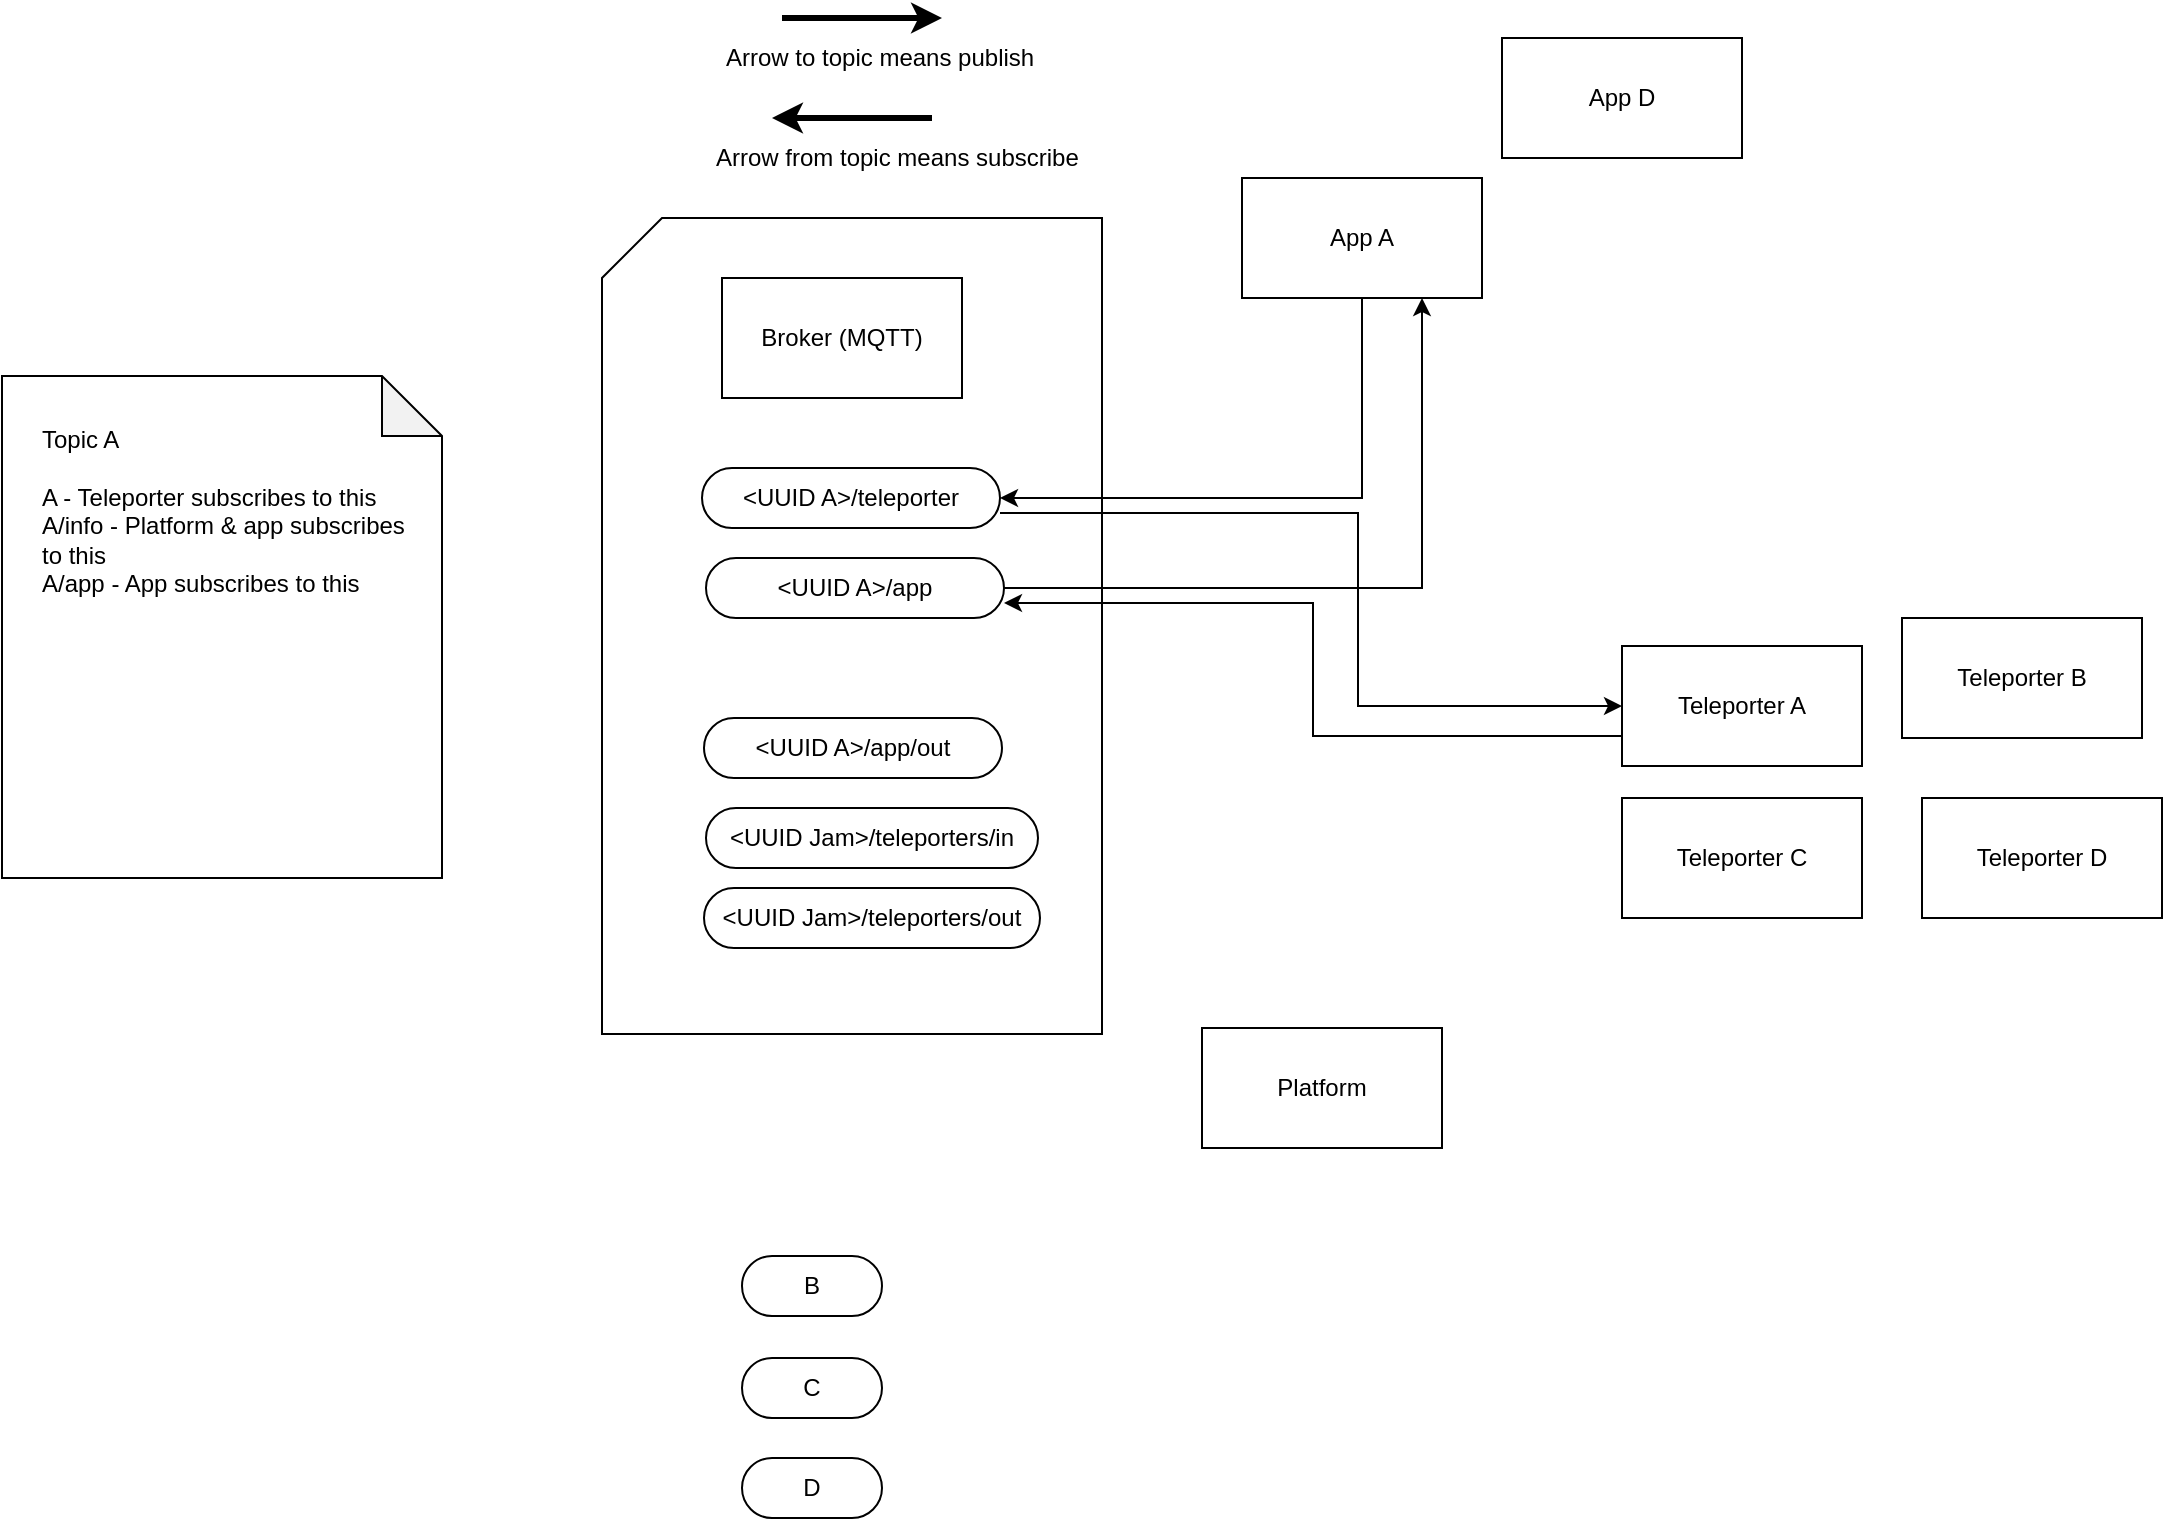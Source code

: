 <mxfile version="11.2.5" type="device" pages="1"><diagram id="UdviYe5Pt8xO4VMzyzHm" name="Page-1"><mxGraphModel dx="1933" dy="974" grid="0" gridSize="10" guides="1" tooltips="1" connect="1" arrows="1" fold="1" page="1" pageScale="1" pageWidth="827" pageHeight="1169" math="0" shadow="0"><root><mxCell id="0"/><mxCell id="1" parent="0"/><mxCell id="TOQHPkP0blIuPyKVJgzS-26" value="" style="shape=card;whiteSpace=wrap;html=1;" vertex="1" parent="1"><mxGeometry x="70" y="370" width="250" height="408" as="geometry"/></mxCell><mxCell id="TOQHPkP0blIuPyKVJgzS-1" value="Broker (MQTT)" style="rounded=0;whiteSpace=wrap;html=1;" vertex="1" parent="1"><mxGeometry x="130" y="400" width="120" height="60" as="geometry"/></mxCell><mxCell id="TOQHPkP0blIuPyKVJgzS-66" style="edgeStyle=orthogonalEdgeStyle;rounded=0;orthogonalLoop=1;jettySize=auto;html=1;exitX=0;exitY=0.75;exitDx=0;exitDy=0;entryX=1;entryY=0.75;entryDx=0;entryDy=0;strokeWidth=1;" edge="1" parent="1" source="TOQHPkP0blIuPyKVJgzS-2" target="TOQHPkP0blIuPyKVJgzS-37"><mxGeometry relative="1" as="geometry"/></mxCell><mxCell id="TOQHPkP0blIuPyKVJgzS-2" value="Teleporter A" style="rounded=0;whiteSpace=wrap;html=1;" vertex="1" parent="1"><mxGeometry x="580" y="584" width="120" height="60" as="geometry"/></mxCell><mxCell id="TOQHPkP0blIuPyKVJgzS-3" value="Teleporter B" style="rounded=0;whiteSpace=wrap;html=1;" vertex="1" parent="1"><mxGeometry x="720" y="570" width="120" height="60" as="geometry"/></mxCell><mxCell id="TOQHPkP0blIuPyKVJgzS-4" value="Teleporter D" style="rounded=0;whiteSpace=wrap;html=1;" vertex="1" parent="1"><mxGeometry x="730" y="660" width="120" height="60" as="geometry"/></mxCell><mxCell id="TOQHPkP0blIuPyKVJgzS-5" value="Teleporter C" style="rounded=0;whiteSpace=wrap;html=1;" vertex="1" parent="1"><mxGeometry x="580" y="660" width="120" height="60" as="geometry"/></mxCell><mxCell id="TOQHPkP0blIuPyKVJgzS-6" value="Platform" style="rounded=0;whiteSpace=wrap;html=1;" vertex="1" parent="1"><mxGeometry x="370" y="775" width="120" height="60" as="geometry"/></mxCell><mxCell id="TOQHPkP0blIuPyKVJgzS-7" value="App D" style="rounded=0;whiteSpace=wrap;html=1;" vertex="1" parent="1"><mxGeometry x="520" y="280" width="120" height="60" as="geometry"/></mxCell><mxCell id="TOQHPkP0blIuPyKVJgzS-62" style="edgeStyle=orthogonalEdgeStyle;rounded=0;orthogonalLoop=1;jettySize=auto;html=1;exitX=0.5;exitY=1;exitDx=0;exitDy=0;entryX=1;entryY=0.5;entryDx=0;entryDy=0;strokeWidth=1;" edge="1" parent="1" source="TOQHPkP0blIuPyKVJgzS-8" target="TOQHPkP0blIuPyKVJgzS-20"><mxGeometry relative="1" as="geometry"/></mxCell><mxCell id="TOQHPkP0blIuPyKVJgzS-8" value="App A" style="rounded=0;whiteSpace=wrap;html=1;" vertex="1" parent="1"><mxGeometry x="390" y="350" width="120" height="60" as="geometry"/></mxCell><mxCell id="TOQHPkP0blIuPyKVJgzS-64" style="edgeStyle=orthogonalEdgeStyle;rounded=0;orthogonalLoop=1;jettySize=auto;html=1;exitX=1;exitY=0.75;exitDx=0;exitDy=0;entryX=0;entryY=0.5;entryDx=0;entryDy=0;strokeWidth=1;" edge="1" parent="1" source="TOQHPkP0blIuPyKVJgzS-20" target="TOQHPkP0blIuPyKVJgzS-2"><mxGeometry relative="1" as="geometry"><Array as="points"><mxPoint x="448" y="518"/><mxPoint x="448" y="614"/></Array></mxGeometry></mxCell><mxCell id="TOQHPkP0blIuPyKVJgzS-20" value="&amp;lt;UUID A&amp;gt;/teleporter" style="rounded=1;whiteSpace=wrap;html=1;arcSize=50;" vertex="1" parent="1"><mxGeometry x="120" y="495" width="149" height="30" as="geometry"/></mxCell><mxCell id="TOQHPkP0blIuPyKVJgzS-21" value="B" style="rounded=1;whiteSpace=wrap;html=1;arcSize=50;" vertex="1" parent="1"><mxGeometry x="140" y="889" width="70" height="30" as="geometry"/></mxCell><mxCell id="TOQHPkP0blIuPyKVJgzS-24" value="D" style="rounded=1;whiteSpace=wrap;html=1;arcSize=50;" vertex="1" parent="1"><mxGeometry x="140" y="990" width="70" height="30" as="geometry"/></mxCell><mxCell id="TOQHPkP0blIuPyKVJgzS-25" value="C" style="rounded=1;whiteSpace=wrap;html=1;arcSize=50;" vertex="1" parent="1"><mxGeometry x="140" y="940" width="70" height="30" as="geometry"/></mxCell><mxCell id="TOQHPkP0blIuPyKVJgzS-35" value="Topic A&lt;br&gt;&lt;br&gt;A - Teleporter subscribes to this&lt;br&gt;A/info - Platform &amp;amp; app subscribes to this&lt;br&gt;A/app - App subscribes to this&lt;br&gt;" style="shape=note;whiteSpace=wrap;html=1;backgroundOutline=1;darkOpacity=0.05;verticalAlign=top;align=left;spacing=20;" vertex="1" parent="1"><mxGeometry x="-230" y="449" width="220" height="251" as="geometry"/></mxCell><mxCell id="TOQHPkP0blIuPyKVJgzS-67" style="edgeStyle=orthogonalEdgeStyle;rounded=0;orthogonalLoop=1;jettySize=auto;html=1;exitX=1;exitY=0.5;exitDx=0;exitDy=0;entryX=0.75;entryY=1;entryDx=0;entryDy=0;strokeWidth=1;" edge="1" parent="1" source="TOQHPkP0blIuPyKVJgzS-37" target="TOQHPkP0blIuPyKVJgzS-8"><mxGeometry relative="1" as="geometry"/></mxCell><mxCell id="TOQHPkP0blIuPyKVJgzS-37" value="&amp;lt;UUID A&amp;gt;/app" style="rounded=1;whiteSpace=wrap;html=1;arcSize=50;" vertex="1" parent="1"><mxGeometry x="122" y="540" width="149" height="30" as="geometry"/></mxCell><mxCell id="TOQHPkP0blIuPyKVJgzS-57" value="" style="group" vertex="1" connectable="0" parent="1"><mxGeometry x="125" y="270" width="200" height="80" as="geometry"/></mxCell><mxCell id="TOQHPkP0blIuPyKVJgzS-53" value="" style="endArrow=classic;html=1;strokeWidth=3;" edge="1" parent="TOQHPkP0blIuPyKVJgzS-57"><mxGeometry width="50" height="50" relative="1" as="geometry"><mxPoint x="110" y="50" as="sourcePoint"/><mxPoint x="30" y="50" as="targetPoint"/></mxGeometry></mxCell><mxCell id="TOQHPkP0blIuPyKVJgzS-54" value="Arrow from topic means subscribe" style="text;html=1;resizable=0;points=[];autosize=1;align=left;verticalAlign=top;spacingTop=-4;" vertex="1" parent="TOQHPkP0blIuPyKVJgzS-57"><mxGeometry y="60" width="200" height="20" as="geometry"/></mxCell><mxCell id="TOQHPkP0blIuPyKVJgzS-51" value="" style="endArrow=classic;html=1;strokeWidth=3;" edge="1" parent="TOQHPkP0blIuPyKVJgzS-57"><mxGeometry width="50" height="50" relative="1" as="geometry"><mxPoint x="35" as="sourcePoint"/><mxPoint x="115" as="targetPoint"/></mxGeometry></mxCell><mxCell id="TOQHPkP0blIuPyKVJgzS-52" value="Arrow to topic means publish" style="text;html=1;resizable=0;points=[];autosize=1;align=left;verticalAlign=top;spacingTop=-4;" vertex="1" parent="TOQHPkP0blIuPyKVJgzS-57"><mxGeometry x="5" y="10" width="170" height="20" as="geometry"/></mxCell><mxCell id="TOQHPkP0blIuPyKVJgzS-59" value="&amp;lt;UUID A&amp;gt;/app/out" style="rounded=1;whiteSpace=wrap;html=1;arcSize=50;" vertex="1" parent="1"><mxGeometry x="121" y="620" width="149" height="30" as="geometry"/></mxCell><mxCell id="TOQHPkP0blIuPyKVJgzS-60" value="&amp;lt;UUID Jam&amp;gt;/teleporters/in" style="rounded=1;whiteSpace=wrap;html=1;arcSize=50;" vertex="1" parent="1"><mxGeometry x="122" y="665" width="166" height="30" as="geometry"/></mxCell><mxCell id="TOQHPkP0blIuPyKVJgzS-61" value="&amp;lt;UUID Jam&amp;gt;/teleporters/out" style="rounded=1;whiteSpace=wrap;html=1;arcSize=50;" vertex="1" parent="1"><mxGeometry x="121" y="705" width="168" height="30" as="geometry"/></mxCell></root></mxGraphModel></diagram></mxfile>